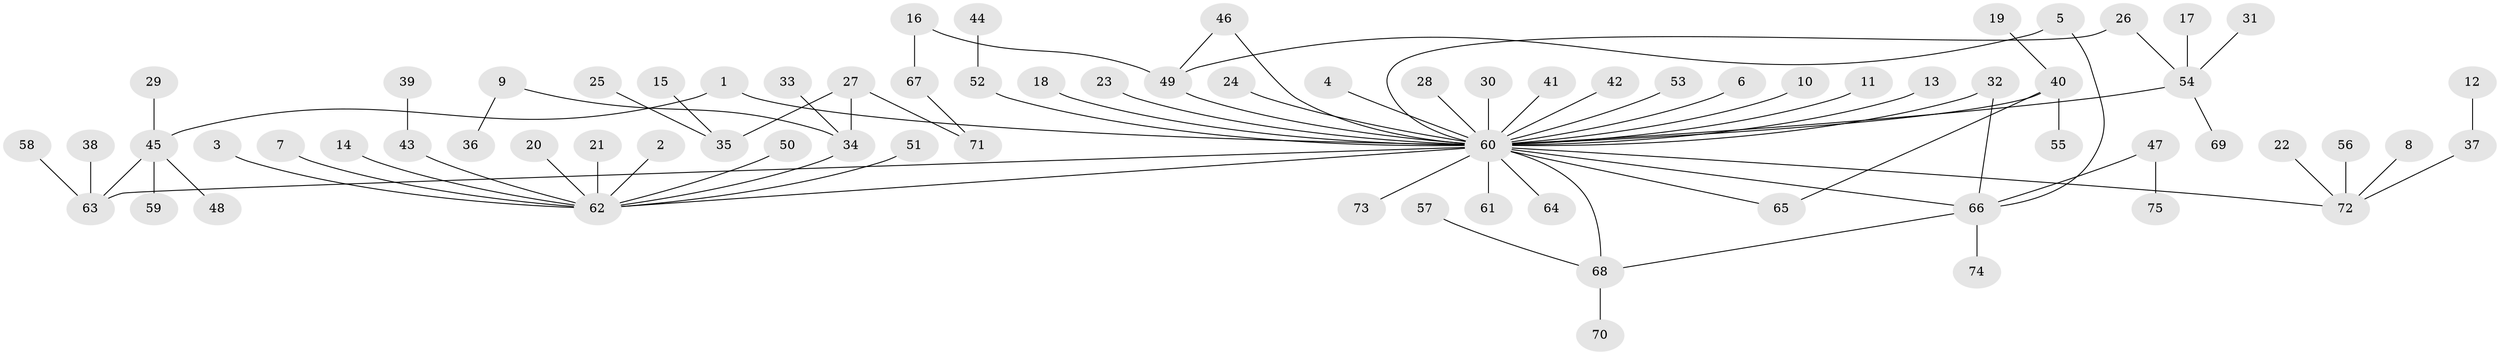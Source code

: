 // original degree distribution, {36: 0.006711409395973154, 5: 0.026845637583892617, 13: 0.006711409395973154, 3: 0.06711409395973154, 2: 0.2214765100671141, 4: 0.053691275167785234, 1: 0.5771812080536913, 8: 0.006711409395973154, 6: 0.026845637583892617, 7: 0.006711409395973154}
// Generated by graph-tools (version 1.1) at 2025/01/03/09/25 03:01:51]
// undirected, 75 vertices, 82 edges
graph export_dot {
graph [start="1"]
  node [color=gray90,style=filled];
  1;
  2;
  3;
  4;
  5;
  6;
  7;
  8;
  9;
  10;
  11;
  12;
  13;
  14;
  15;
  16;
  17;
  18;
  19;
  20;
  21;
  22;
  23;
  24;
  25;
  26;
  27;
  28;
  29;
  30;
  31;
  32;
  33;
  34;
  35;
  36;
  37;
  38;
  39;
  40;
  41;
  42;
  43;
  44;
  45;
  46;
  47;
  48;
  49;
  50;
  51;
  52;
  53;
  54;
  55;
  56;
  57;
  58;
  59;
  60;
  61;
  62;
  63;
  64;
  65;
  66;
  67;
  68;
  69;
  70;
  71;
  72;
  73;
  74;
  75;
  1 -- 45 [weight=1.0];
  1 -- 60 [weight=1.0];
  2 -- 62 [weight=1.0];
  3 -- 62 [weight=1.0];
  4 -- 60 [weight=1.0];
  5 -- 49 [weight=1.0];
  5 -- 66 [weight=1.0];
  6 -- 60 [weight=1.0];
  7 -- 62 [weight=1.0];
  8 -- 72 [weight=1.0];
  9 -- 34 [weight=1.0];
  9 -- 36 [weight=1.0];
  10 -- 60 [weight=1.0];
  11 -- 60 [weight=1.0];
  12 -- 37 [weight=1.0];
  13 -- 60 [weight=1.0];
  14 -- 62 [weight=1.0];
  15 -- 35 [weight=1.0];
  16 -- 49 [weight=1.0];
  16 -- 67 [weight=1.0];
  17 -- 54 [weight=1.0];
  18 -- 60 [weight=1.0];
  19 -- 40 [weight=1.0];
  20 -- 62 [weight=1.0];
  21 -- 62 [weight=1.0];
  22 -- 72 [weight=1.0];
  23 -- 60 [weight=2.0];
  24 -- 60 [weight=1.0];
  25 -- 35 [weight=1.0];
  26 -- 54 [weight=1.0];
  26 -- 60 [weight=1.0];
  27 -- 34 [weight=1.0];
  27 -- 35 [weight=1.0];
  27 -- 71 [weight=1.0];
  28 -- 60 [weight=1.0];
  29 -- 45 [weight=1.0];
  30 -- 60 [weight=1.0];
  31 -- 54 [weight=1.0];
  32 -- 60 [weight=1.0];
  32 -- 66 [weight=1.0];
  33 -- 34 [weight=1.0];
  34 -- 62 [weight=1.0];
  37 -- 72 [weight=1.0];
  38 -- 63 [weight=1.0];
  39 -- 43 [weight=1.0];
  40 -- 55 [weight=1.0];
  40 -- 60 [weight=1.0];
  40 -- 65 [weight=1.0];
  41 -- 60 [weight=1.0];
  42 -- 60 [weight=1.0];
  43 -- 62 [weight=1.0];
  44 -- 52 [weight=1.0];
  45 -- 48 [weight=1.0];
  45 -- 59 [weight=1.0];
  45 -- 63 [weight=1.0];
  46 -- 49 [weight=1.0];
  46 -- 60 [weight=1.0];
  47 -- 66 [weight=1.0];
  47 -- 75 [weight=1.0];
  49 -- 60 [weight=1.0];
  50 -- 62 [weight=1.0];
  51 -- 62 [weight=1.0];
  52 -- 60 [weight=1.0];
  53 -- 60 [weight=1.0];
  54 -- 60 [weight=1.0];
  54 -- 69 [weight=1.0];
  56 -- 72 [weight=1.0];
  57 -- 68 [weight=1.0];
  58 -- 63 [weight=1.0];
  60 -- 61 [weight=1.0];
  60 -- 62 [weight=1.0];
  60 -- 63 [weight=2.0];
  60 -- 64 [weight=1.0];
  60 -- 65 [weight=1.0];
  60 -- 66 [weight=1.0];
  60 -- 68 [weight=1.0];
  60 -- 72 [weight=1.0];
  60 -- 73 [weight=1.0];
  66 -- 68 [weight=1.0];
  66 -- 74 [weight=1.0];
  67 -- 71 [weight=1.0];
  68 -- 70 [weight=1.0];
}
